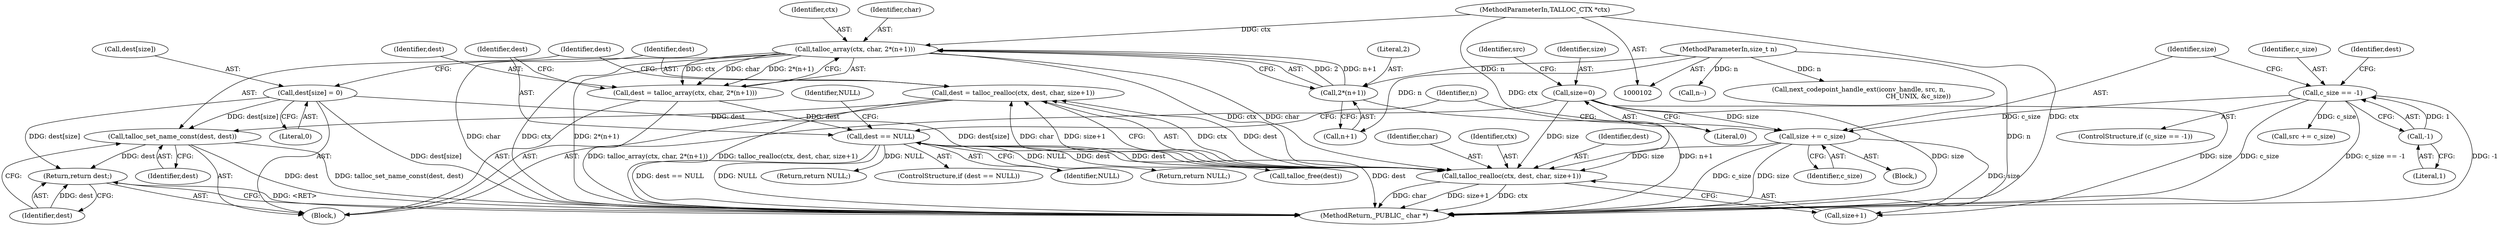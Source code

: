 digraph "0_samba_a118d4220ed85749c07fb43c1229d9e2fecbea6b@pointer" {
"1000188" [label="(Call,talloc_set_name_const(dest, dest))"];
"1000179" [label="(Call,dest = talloc_realloc(ctx, dest, char, size+1))"];
"1000181" [label="(Call,talloc_realloc(ctx, dest, char, size+1))"];
"1000121" [label="(Call,talloc_array(ctx, char, 2*(n+1)))"];
"1000104" [label="(MethodParameterIn,TALLOC_CTX *ctx)"];
"1000124" [label="(Call,2*(n+1))"];
"1000106" [label="(MethodParameterIn,size_t n)"];
"1000174" [label="(Call,dest[size] = 0)"];
"1000130" [label="(Call,dest == NULL)"];
"1000119" [label="(Call,dest = talloc_array(ctx, char, 2*(n+1)))"];
"1000171" [label="(Call,size += c_size)"];
"1000162" [label="(Call,c_size == -1)"];
"1000164" [label="(Call,-1)"];
"1000109" [label="(Call,size=0)"];
"1000191" [label="(Return,return dest;)"];
"1000185" [label="(Call,size+1)"];
"1000119" [label="(Call,dest = talloc_array(ctx, char, 2*(n+1)))"];
"1000135" [label="(Identifier,NULL)"];
"1000104" [label="(MethodParameterIn,TALLOC_CTX *ctx)"];
"1000138" [label="(Call,n--)"];
"1000129" [label="(ControlStructure,if (dest == NULL))"];
"1000163" [label="(Identifier,c_size)"];
"1000191" [label="(Return,return dest;)"];
"1000111" [label="(Literal,0)"];
"1000161" [label="(ControlStructure,if (c_size == -1))"];
"1000115" [label="(Identifier,src)"];
"1000175" [label="(Call,dest[size])"];
"1000142" [label="(Block,)"];
"1000132" [label="(Identifier,NULL)"];
"1000162" [label="(Call,c_size == -1)"];
"1000122" [label="(Identifier,ctx)"];
"1000130" [label="(Call,dest == NULL)"];
"1000169" [label="(Return,return NULL;)"];
"1000179" [label="(Call,dest = talloc_realloc(ctx, dest, char, size+1))"];
"1000189" [label="(Identifier,dest)"];
"1000109" [label="(Call,size=0)"];
"1000192" [label="(Identifier,dest)"];
"1000107" [label="(Block,)"];
"1000125" [label="(Literal,2)"];
"1000165" [label="(Literal,1)"];
"1000168" [label="(Identifier,dest)"];
"1000188" [label="(Call,talloc_set_name_const(dest, dest))"];
"1000181" [label="(Call,talloc_realloc(ctx, dest, char, size+1))"];
"1000154" [label="(Call,src += c_size)"];
"1000167" [label="(Call,talloc_free(dest))"];
"1000134" [label="(Return,return NULL;)"];
"1000131" [label="(Identifier,dest)"];
"1000174" [label="(Call,dest[size] = 0)"];
"1000121" [label="(Call,talloc_array(ctx, char, 2*(n+1)))"];
"1000110" [label="(Identifier,size)"];
"1000164" [label="(Call,-1)"];
"1000184" [label="(Identifier,char)"];
"1000190" [label="(Identifier,dest)"];
"1000182" [label="(Identifier,ctx)"];
"1000178" [label="(Literal,0)"];
"1000172" [label="(Identifier,size)"];
"1000173" [label="(Identifier,c_size)"];
"1000147" [label="(Call,next_codepoint_handle_ext(iconv_handle, src, n,\n                                                          CH_UNIX, &c_size))"];
"1000126" [label="(Call,n+1)"];
"1000180" [label="(Identifier,dest)"];
"1000183" [label="(Identifier,dest)"];
"1000193" [label="(MethodReturn,_PUBLIC_ char *)"];
"1000139" [label="(Identifier,n)"];
"1000120" [label="(Identifier,dest)"];
"1000106" [label="(MethodParameterIn,size_t n)"];
"1000171" [label="(Call,size += c_size)"];
"1000123" [label="(Identifier,char)"];
"1000124" [label="(Call,2*(n+1))"];
"1000188" -> "1000107"  [label="AST: "];
"1000188" -> "1000190"  [label="CFG: "];
"1000189" -> "1000188"  [label="AST: "];
"1000190" -> "1000188"  [label="AST: "];
"1000192" -> "1000188"  [label="CFG: "];
"1000188" -> "1000193"  [label="DDG: dest"];
"1000188" -> "1000193"  [label="DDG: talloc_set_name_const(dest, dest)"];
"1000179" -> "1000188"  [label="DDG: dest"];
"1000174" -> "1000188"  [label="DDG: dest[size]"];
"1000188" -> "1000191"  [label="DDG: dest"];
"1000179" -> "1000107"  [label="AST: "];
"1000179" -> "1000181"  [label="CFG: "];
"1000180" -> "1000179"  [label="AST: "];
"1000181" -> "1000179"  [label="AST: "];
"1000189" -> "1000179"  [label="CFG: "];
"1000179" -> "1000193"  [label="DDG: talloc_realloc(ctx, dest, char, size+1)"];
"1000181" -> "1000179"  [label="DDG: ctx"];
"1000181" -> "1000179"  [label="DDG: dest"];
"1000181" -> "1000179"  [label="DDG: char"];
"1000181" -> "1000179"  [label="DDG: size+1"];
"1000181" -> "1000185"  [label="CFG: "];
"1000182" -> "1000181"  [label="AST: "];
"1000183" -> "1000181"  [label="AST: "];
"1000184" -> "1000181"  [label="AST: "];
"1000185" -> "1000181"  [label="AST: "];
"1000181" -> "1000193"  [label="DDG: size+1"];
"1000181" -> "1000193"  [label="DDG: ctx"];
"1000181" -> "1000193"  [label="DDG: char"];
"1000121" -> "1000181"  [label="DDG: ctx"];
"1000121" -> "1000181"  [label="DDG: char"];
"1000104" -> "1000181"  [label="DDG: ctx"];
"1000174" -> "1000181"  [label="DDG: dest[size]"];
"1000130" -> "1000181"  [label="DDG: dest"];
"1000171" -> "1000181"  [label="DDG: size"];
"1000109" -> "1000181"  [label="DDG: size"];
"1000121" -> "1000119"  [label="AST: "];
"1000121" -> "1000124"  [label="CFG: "];
"1000122" -> "1000121"  [label="AST: "];
"1000123" -> "1000121"  [label="AST: "];
"1000124" -> "1000121"  [label="AST: "];
"1000119" -> "1000121"  [label="CFG: "];
"1000121" -> "1000193"  [label="DDG: char"];
"1000121" -> "1000193"  [label="DDG: ctx"];
"1000121" -> "1000193"  [label="DDG: 2*(n+1)"];
"1000121" -> "1000119"  [label="DDG: ctx"];
"1000121" -> "1000119"  [label="DDG: char"];
"1000121" -> "1000119"  [label="DDG: 2*(n+1)"];
"1000104" -> "1000121"  [label="DDG: ctx"];
"1000124" -> "1000121"  [label="DDG: 2"];
"1000124" -> "1000121"  [label="DDG: n+1"];
"1000104" -> "1000102"  [label="AST: "];
"1000104" -> "1000193"  [label="DDG: ctx"];
"1000124" -> "1000126"  [label="CFG: "];
"1000125" -> "1000124"  [label="AST: "];
"1000126" -> "1000124"  [label="AST: "];
"1000124" -> "1000193"  [label="DDG: n+1"];
"1000106" -> "1000124"  [label="DDG: n"];
"1000106" -> "1000102"  [label="AST: "];
"1000106" -> "1000193"  [label="DDG: n"];
"1000106" -> "1000126"  [label="DDG: n"];
"1000106" -> "1000138"  [label="DDG: n"];
"1000106" -> "1000147"  [label="DDG: n"];
"1000174" -> "1000107"  [label="AST: "];
"1000174" -> "1000178"  [label="CFG: "];
"1000175" -> "1000174"  [label="AST: "];
"1000178" -> "1000174"  [label="AST: "];
"1000180" -> "1000174"  [label="CFG: "];
"1000174" -> "1000193"  [label="DDG: dest[size]"];
"1000174" -> "1000191"  [label="DDG: dest[size]"];
"1000130" -> "1000129"  [label="AST: "];
"1000130" -> "1000132"  [label="CFG: "];
"1000131" -> "1000130"  [label="AST: "];
"1000132" -> "1000130"  [label="AST: "];
"1000135" -> "1000130"  [label="CFG: "];
"1000139" -> "1000130"  [label="CFG: "];
"1000130" -> "1000193"  [label="DDG: dest == NULL"];
"1000130" -> "1000193"  [label="DDG: NULL"];
"1000130" -> "1000193"  [label="DDG: dest"];
"1000119" -> "1000130"  [label="DDG: dest"];
"1000130" -> "1000134"  [label="DDG: NULL"];
"1000130" -> "1000167"  [label="DDG: dest"];
"1000130" -> "1000169"  [label="DDG: NULL"];
"1000119" -> "1000107"  [label="AST: "];
"1000120" -> "1000119"  [label="AST: "];
"1000131" -> "1000119"  [label="CFG: "];
"1000119" -> "1000193"  [label="DDG: talloc_array(ctx, char, 2*(n+1))"];
"1000171" -> "1000142"  [label="AST: "];
"1000171" -> "1000173"  [label="CFG: "];
"1000172" -> "1000171"  [label="AST: "];
"1000173" -> "1000171"  [label="AST: "];
"1000139" -> "1000171"  [label="CFG: "];
"1000171" -> "1000193"  [label="DDG: size"];
"1000171" -> "1000193"  [label="DDG: c_size"];
"1000162" -> "1000171"  [label="DDG: c_size"];
"1000109" -> "1000171"  [label="DDG: size"];
"1000171" -> "1000185"  [label="DDG: size"];
"1000162" -> "1000161"  [label="AST: "];
"1000162" -> "1000164"  [label="CFG: "];
"1000163" -> "1000162"  [label="AST: "];
"1000164" -> "1000162"  [label="AST: "];
"1000168" -> "1000162"  [label="CFG: "];
"1000172" -> "1000162"  [label="CFG: "];
"1000162" -> "1000193"  [label="DDG: -1"];
"1000162" -> "1000193"  [label="DDG: c_size"];
"1000162" -> "1000193"  [label="DDG: c_size == -1"];
"1000162" -> "1000154"  [label="DDG: c_size"];
"1000164" -> "1000162"  [label="DDG: 1"];
"1000164" -> "1000165"  [label="CFG: "];
"1000165" -> "1000164"  [label="AST: "];
"1000109" -> "1000107"  [label="AST: "];
"1000109" -> "1000111"  [label="CFG: "];
"1000110" -> "1000109"  [label="AST: "];
"1000111" -> "1000109"  [label="AST: "];
"1000115" -> "1000109"  [label="CFG: "];
"1000109" -> "1000193"  [label="DDG: size"];
"1000109" -> "1000185"  [label="DDG: size"];
"1000191" -> "1000107"  [label="AST: "];
"1000191" -> "1000192"  [label="CFG: "];
"1000192" -> "1000191"  [label="AST: "];
"1000193" -> "1000191"  [label="CFG: "];
"1000191" -> "1000193"  [label="DDG: <RET>"];
"1000192" -> "1000191"  [label="DDG: dest"];
}
